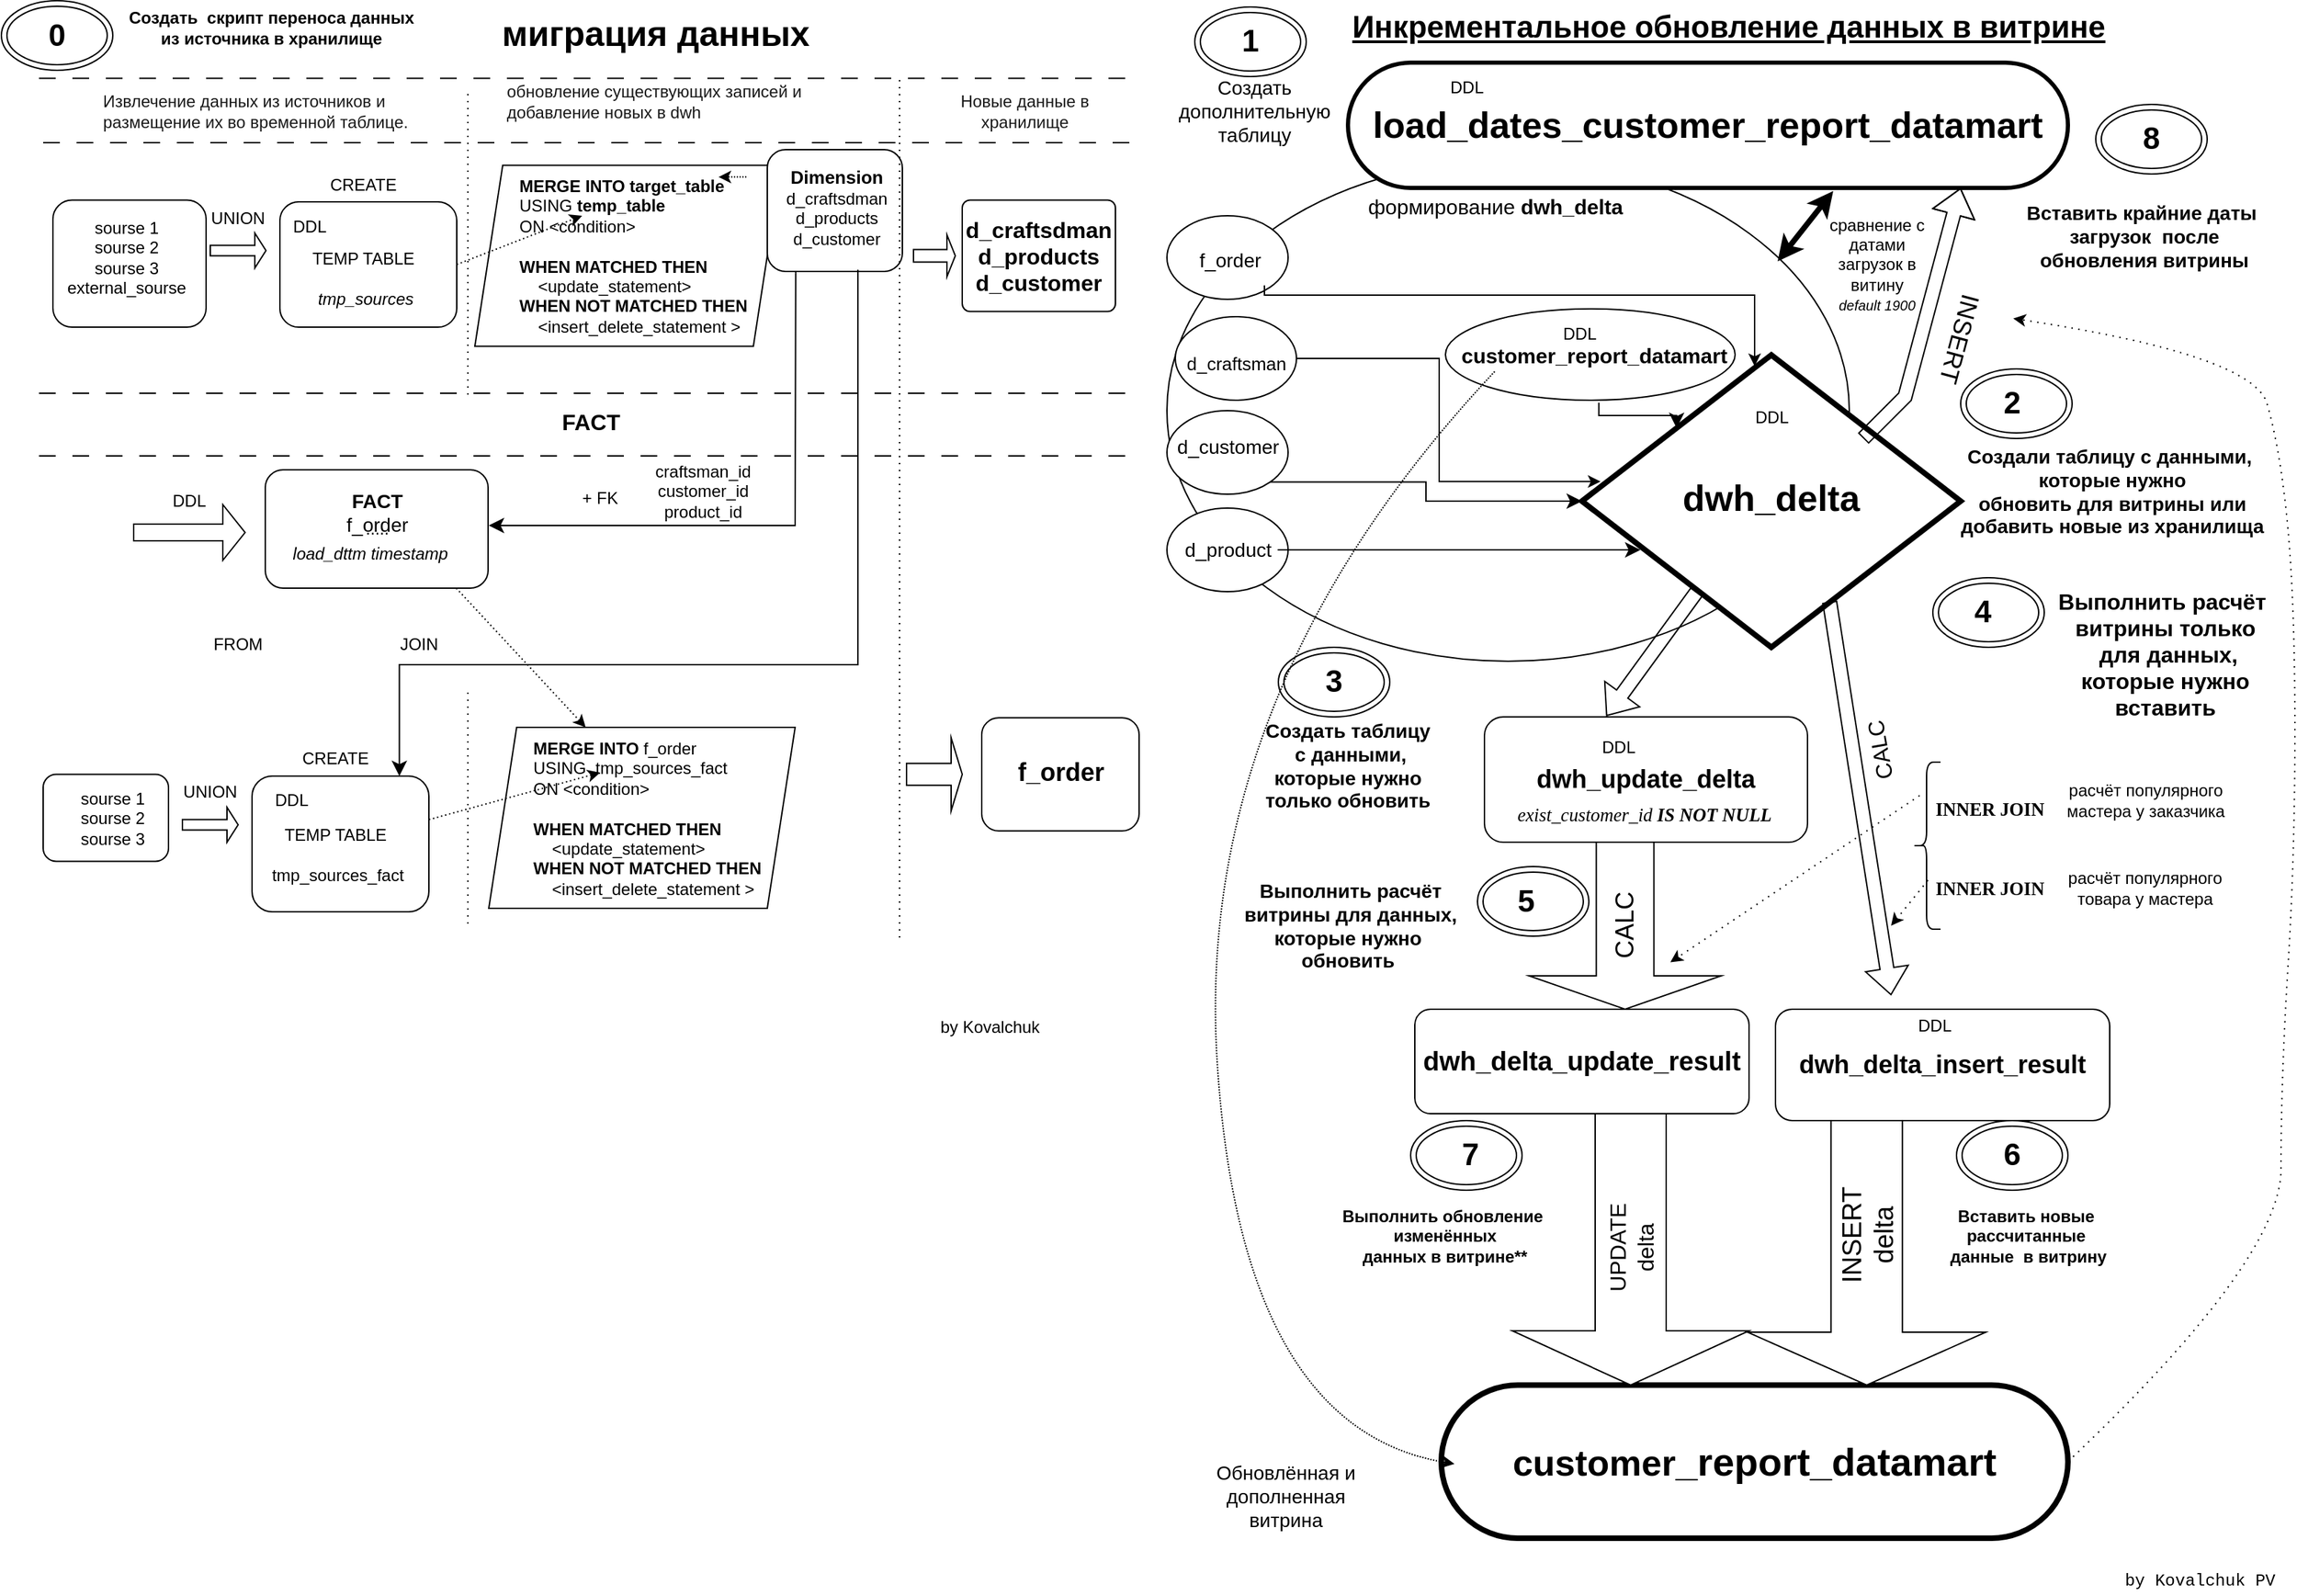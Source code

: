 <mxfile version="24.7.17">
  <diagram id="C5RBs43oDa-KdzZeNtuy" name="Page-1">
    <mxGraphModel dx="2065" dy="863" grid="1" gridSize="10" guides="1" tooltips="1" connect="1" arrows="1" fold="1" page="1" pageScale="1" pageWidth="827" pageHeight="1169" math="0" shadow="0">
      <root>
        <mxCell id="WIyWlLk6GJQsqaUBKTNV-0" />
        <mxCell id="WIyWlLk6GJQsqaUBKTNV-1" parent="WIyWlLk6GJQsqaUBKTNV-0" />
        <mxCell id="ZD9x9Xp-bdUePuYkmJ0l-55" value="" style="ellipse;shape=doubleEllipse;whiteSpace=wrap;html=1;" vertex="1" parent="WIyWlLk6GJQsqaUBKTNV-1">
          <mxGeometry x="-827" y="5.51" width="80" height="50" as="geometry" />
        </mxCell>
        <mxCell id="ADcIj5KVkcMFT8tYfSTf-130" value="" style="ellipse;whiteSpace=wrap;html=1;" parent="WIyWlLk6GJQsqaUBKTNV-1" vertex="1">
          <mxGeometry x="10" y="120" width="490" height="360" as="geometry" />
        </mxCell>
        <mxCell id="ADcIj5KVkcMFT8tYfSTf-166" value="" style="ellipse;shape=doubleEllipse;whiteSpace=wrap;html=1;" parent="WIyWlLk6GJQsqaUBKTNV-1" vertex="1">
          <mxGeometry x="677" y="80" width="80" height="50" as="geometry" />
        </mxCell>
        <mxCell id="ADcIj5KVkcMFT8tYfSTf-165" value="" style="ellipse;shape=doubleEllipse;whiteSpace=wrap;html=1;" parent="WIyWlLk6GJQsqaUBKTNV-1" vertex="1">
          <mxGeometry x="185" y="810" width="80" height="50" as="geometry" />
        </mxCell>
        <mxCell id="ADcIj5KVkcMFT8tYfSTf-164" value="" style="ellipse;shape=doubleEllipse;whiteSpace=wrap;html=1;" parent="WIyWlLk6GJQsqaUBKTNV-1" vertex="1">
          <mxGeometry x="577" y="810" width="80" height="50" as="geometry" />
        </mxCell>
        <mxCell id="ADcIj5KVkcMFT8tYfSTf-163" value="" style="ellipse;shape=doubleEllipse;whiteSpace=wrap;html=1;" parent="WIyWlLk6GJQsqaUBKTNV-1" vertex="1">
          <mxGeometry x="233" y="627.5" width="80" height="50" as="geometry" />
        </mxCell>
        <mxCell id="ADcIj5KVkcMFT8tYfSTf-162" value="" style="ellipse;shape=doubleEllipse;whiteSpace=wrap;html=1;" parent="WIyWlLk6GJQsqaUBKTNV-1" vertex="1">
          <mxGeometry x="560" y="420" width="80" height="50" as="geometry" />
        </mxCell>
        <mxCell id="ADcIj5KVkcMFT8tYfSTf-161" value="" style="ellipse;shape=doubleEllipse;whiteSpace=wrap;html=1;" parent="WIyWlLk6GJQsqaUBKTNV-1" vertex="1">
          <mxGeometry x="90" y="470" width="80" height="50" as="geometry" />
        </mxCell>
        <mxCell id="ADcIj5KVkcMFT8tYfSTf-160" value="" style="ellipse;shape=doubleEllipse;whiteSpace=wrap;html=1;" parent="WIyWlLk6GJQsqaUBKTNV-1" vertex="1">
          <mxGeometry x="30" y="10" width="80" height="50" as="geometry" />
        </mxCell>
        <mxCell id="ADcIj5KVkcMFT8tYfSTf-158" value="" style="ellipse;shape=doubleEllipse;whiteSpace=wrap;html=1;" parent="WIyWlLk6GJQsqaUBKTNV-1" vertex="1">
          <mxGeometry x="580" y="270" width="80" height="50" as="geometry" />
        </mxCell>
        <mxCell id="ADcIj5KVkcMFT8tYfSTf-57" value="&lt;font style=&quot;font-size: 26px;&quot;&gt;&lt;span style=&quot;font-size: 26px;&quot;&gt;dwh_delta&lt;/span&gt;&lt;/font&gt;" style="rhombus;whiteSpace=wrap;html=1;shadow=0;fontFamily=Helvetica;fontSize=26;align=center;strokeWidth=4;spacing=6;spacingTop=-4;fontStyle=1" parent="WIyWlLk6GJQsqaUBKTNV-1" vertex="1">
          <mxGeometry x="308" y="260" width="272" height="210" as="geometry" />
        </mxCell>
        <mxCell id="ADcIj5KVkcMFT8tYfSTf-58" value="&lt;span style=&quot;text-wrap: nowrap; font-size: 14px;&quot;&gt;&lt;b style=&quot;&quot;&gt;&lt;font style=&quot;font-size: 14px;&quot;&gt;Создать таблицу&lt;/font&gt;&lt;/b&gt;&lt;/span&gt;&lt;div style=&quot;font-size: 14px;&quot;&gt;&lt;span style=&quot;text-wrap: nowrap;&quot;&gt;&lt;b style=&quot;&quot;&gt;&lt;font style=&quot;font-size: 14px;&quot;&gt;&amp;nbsp;с данными,&lt;/font&gt;&lt;/b&gt;&lt;/span&gt;&lt;div style=&quot;&quot;&gt;&lt;span style=&quot;text-wrap: nowrap;&quot;&gt;&lt;b style=&quot;&quot;&gt;&lt;font style=&quot;font-size: 14px;&quot;&gt;&amp;nbsp;которые нужно&amp;nbsp;&lt;/font&gt;&lt;/b&gt;&lt;/span&gt;&lt;/div&gt;&lt;div style=&quot;&quot;&gt;&lt;span style=&quot;text-wrap: nowrap;&quot;&gt;&lt;b style=&quot;&quot;&gt;&lt;font style=&quot;font-size: 14px;&quot;&gt;только обновить&lt;/font&gt;&lt;/b&gt;&lt;/span&gt;&lt;br&gt;&lt;/div&gt;&lt;/div&gt;" style="text;strokeColor=none;align=center;fillColor=none;html=1;verticalAlign=middle;whiteSpace=wrap;rounded=0;fontSize=7;" parent="WIyWlLk6GJQsqaUBKTNV-1" vertex="1">
          <mxGeometry x="110" y="540" width="60" height="30" as="geometry" />
        </mxCell>
        <mxCell id="ADcIj5KVkcMFT8tYfSTf-59" value="&lt;div style=&quot;font-size: 16px;&quot;&gt;&lt;div style=&quot;&quot;&gt;&lt;span style=&quot;text-wrap: nowrap;&quot;&gt;&lt;b&gt;Выполнить расчёт&amp;nbsp;&lt;/b&gt;&lt;/span&gt;&lt;/div&gt;&lt;div style=&quot;&quot;&gt;&lt;span style=&quot;text-wrap: nowrap;&quot;&gt;&lt;b&gt;витрины только&lt;/b&gt;&lt;/span&gt;&lt;/div&gt;&lt;div style=&quot;&quot;&gt;&lt;span style=&quot;text-wrap: nowrap;&quot;&gt;&lt;b&gt;&amp;nbsp;для данных,&lt;/b&gt;&lt;/span&gt;&lt;/div&gt;&lt;div style=&quot;&quot;&gt;&lt;span style=&quot;text-wrap: nowrap;&quot;&gt;&lt;b&gt;&amp;nbsp;которые нужно&amp;nbsp;&lt;/b&gt;&lt;/span&gt;&lt;/div&gt;&lt;div style=&quot;&quot;&gt;&lt;span style=&quot;text-wrap: nowrap;&quot;&gt;&lt;b&gt;вставить&lt;/b&gt;&lt;/span&gt;&lt;br&gt;&lt;/div&gt;&lt;/div&gt;" style="text;strokeColor=none;align=center;fillColor=none;html=1;verticalAlign=middle;whiteSpace=wrap;rounded=0;fontSize=7;strokeWidth=9;" parent="WIyWlLk6GJQsqaUBKTNV-1" vertex="1">
          <mxGeometry x="697" y="460" width="60" height="30" as="geometry" />
        </mxCell>
        <mxCell id="ADcIj5KVkcMFT8tYfSTf-60" value="&lt;div style=&quot;font-size: 14px;&quot;&gt;&lt;div style=&quot;&quot;&gt;&lt;span style=&quot;text-wrap: nowrap;&quot;&gt;&lt;b&gt;&amp;nbsp;Выполнить расчёт&lt;/b&gt;&lt;/span&gt;&lt;/div&gt;&lt;div style=&quot;&quot;&gt;&lt;span style=&quot;text-wrap: nowrap;&quot;&gt;&lt;b&gt;&amp;nbsp;витрины для данных,&lt;/b&gt;&lt;/span&gt;&lt;/div&gt;&lt;div style=&quot;&quot;&gt;&lt;span style=&quot;text-wrap: nowrap;&quot;&gt;&lt;b&gt;&amp;nbsp;которые нужно&amp;nbsp;&lt;/b&gt;&lt;/span&gt;&lt;/div&gt;&lt;div style=&quot;&quot;&gt;&lt;span style=&quot;text-wrap: nowrap;&quot;&gt;&lt;b&gt;обновить&lt;/b&gt;&lt;/span&gt;&lt;br&gt;&lt;/div&gt;&lt;/div&gt;" style="text;strokeColor=none;align=center;fillColor=none;html=1;verticalAlign=middle;whiteSpace=wrap;rounded=0;fontSize=7;" parent="WIyWlLk6GJQsqaUBKTNV-1" vertex="1">
          <mxGeometry x="110.0" y="655" width="60" height="30" as="geometry" />
        </mxCell>
        <mxCell id="ADcIj5KVkcMFT8tYfSTf-61" value="&lt;div style=&quot;font-size: 12px;&quot;&gt;&lt;div style=&quot;&quot;&gt;&lt;span style=&quot;text-wrap: nowrap;&quot;&gt;&lt;b&gt;Вставить новые&lt;/b&gt;&lt;/span&gt;&lt;/div&gt;&lt;div style=&quot;&quot;&gt;&lt;span style=&quot;text-wrap: nowrap;&quot;&gt;&lt;b&gt;рассчитанные&lt;/b&gt;&lt;/span&gt;&lt;/div&gt;&lt;div style=&quot;&quot;&gt;&lt;span style=&quot;text-wrap: nowrap;&quot;&gt;&lt;b&gt;&amp;nbsp;данные&amp;nbsp; в витрину&lt;/b&gt;&lt;/span&gt;&lt;br&gt;&lt;/div&gt;&lt;/div&gt;" style="text;strokeColor=none;align=center;fillColor=none;html=1;verticalAlign=middle;whiteSpace=wrap;rounded=0;fontSize=7;" parent="WIyWlLk6GJQsqaUBKTNV-1" vertex="1">
          <mxGeometry x="597" y="877.5" width="60" height="30" as="geometry" />
        </mxCell>
        <mxCell id="ADcIj5KVkcMFT8tYfSTf-62" value="&lt;div style=&quot;font-size: 12px;&quot;&gt;&lt;div style=&quot;&quot;&gt;&lt;span style=&quot;text-wrap: nowrap;&quot;&gt;&lt;b&gt;Выполнить обновление&lt;/b&gt;&lt;/span&gt;&lt;/div&gt;&lt;div style=&quot;&quot;&gt;&lt;span style=&quot;text-wrap: nowrap;&quot;&gt;&lt;b&gt;&amp;nbsp;изменённых&lt;/b&gt;&lt;/span&gt;&lt;/div&gt;&lt;div style=&quot;&quot;&gt;&lt;span style=&quot;text-wrap: nowrap;&quot;&gt;&lt;b&gt;&amp;nbsp;данных в витрине**&lt;/b&gt;&lt;/span&gt;&lt;br&gt;&lt;/div&gt;&lt;/div&gt;" style="text;strokeColor=none;align=center;fillColor=none;html=1;verticalAlign=middle;whiteSpace=wrap;rounded=0;fontSize=7;" parent="WIyWlLk6GJQsqaUBKTNV-1" vertex="1">
          <mxGeometry x="178.0" y="877.5" width="60" height="30" as="geometry" />
        </mxCell>
        <mxCell id="ADcIj5KVkcMFT8tYfSTf-63" value="&lt;font size=&quot;1&quot; style=&quot;&quot;&gt;&lt;b style=&quot;font-size: 18px;&quot;&gt;dwh_update_delta&lt;/b&gt;&lt;/font&gt;" style="rounded=1;whiteSpace=wrap;html=1;fontSize=12;glass=0;strokeWidth=1;shadow=0;" parent="WIyWlLk6GJQsqaUBKTNV-1" vertex="1">
          <mxGeometry x="238" y="520" width="232" height="90" as="geometry" />
        </mxCell>
        <mxCell id="ADcIj5KVkcMFT8tYfSTf-64" value="&lt;font size=&quot;1&quot; style=&quot;&quot;&gt;&lt;b style=&quot;font-size: 18px;&quot;&gt;dwh_delta_insert_result&lt;/b&gt;&lt;/font&gt;" style="rounded=1;whiteSpace=wrap;html=1;fontSize=12;glass=0;strokeWidth=1;shadow=0;" parent="WIyWlLk6GJQsqaUBKTNV-1" vertex="1">
          <mxGeometry x="447" y="730" width="240" height="80" as="geometry" />
        </mxCell>
        <mxCell id="ADcIj5KVkcMFT8tYfSTf-65" value="&lt;font size=&quot;1&quot; style=&quot;&quot;&gt;&lt;b style=&quot;font-size: 19px;&quot;&gt;dwh_delta_update_result&lt;/b&gt;&lt;/font&gt;" style="rounded=1;whiteSpace=wrap;html=1;fontSize=12;glass=0;strokeWidth=1;shadow=0;" parent="WIyWlLk6GJQsqaUBKTNV-1" vertex="1">
          <mxGeometry x="188" y="730" width="240" height="75" as="geometry" />
        </mxCell>
        <mxCell id="ADcIj5KVkcMFT8tYfSTf-66" value="&lt;b style=&quot;font-size: 26px;&quot;&gt;customer&lt;/b&gt;&lt;b style=&quot;&quot;&gt;&lt;font style=&quot;font-size: 28px;&quot;&gt;_report_datamart&lt;/font&gt;&lt;/b&gt;" style="rounded=1;whiteSpace=wrap;html=1;arcSize=50;strokeWidth=4;" parent="WIyWlLk6GJQsqaUBKTNV-1" vertex="1">
          <mxGeometry x="207" y="1000" width="450" height="110" as="geometry" />
        </mxCell>
        <mxCell id="ADcIj5KVkcMFT8tYfSTf-70" value="" style="shape=singleArrow;direction=south;whiteSpace=wrap;html=1;" parent="WIyWlLk6GJQsqaUBKTNV-1" vertex="1">
          <mxGeometry x="258" y="805" width="170" height="195" as="geometry" />
        </mxCell>
        <mxCell id="ADcIj5KVkcMFT8tYfSTf-71" value="&lt;font style=&quot;font-size: 16px;&quot;&gt;UPDATE&lt;/font&gt;&lt;div&gt;&lt;font style=&quot;font-size: 16px;&quot;&gt;delta&lt;/font&gt;&lt;/div&gt;" style="text;strokeColor=none;align=center;fillColor=none;html=1;verticalAlign=middle;whiteSpace=wrap;rounded=0;rotation=270;" parent="WIyWlLk6GJQsqaUBKTNV-1" vertex="1">
          <mxGeometry x="290.5" y="869" width="105" height="65" as="geometry" />
        </mxCell>
        <mxCell id="ADcIj5KVkcMFT8tYfSTf-72" value="" style="shape=singleArrow;direction=south;whiteSpace=wrap;html=1;" parent="WIyWlLk6GJQsqaUBKTNV-1" vertex="1">
          <mxGeometry x="427" y="810" width="171" height="190" as="geometry" />
        </mxCell>
        <mxCell id="ADcIj5KVkcMFT8tYfSTf-73" value="&lt;font style=&quot;font-size: 19px;&quot;&gt;&lt;font style=&quot;font-size: 19px;&quot;&gt;INSERT &lt;/font&gt;&lt;font style=&quot;font-size: 19px;&quot;&gt;delta&lt;/font&gt;&lt;/font&gt;" style="text;strokeColor=none;align=center;fillColor=none;html=1;verticalAlign=middle;whiteSpace=wrap;rounded=0;rotation=270;" parent="WIyWlLk6GJQsqaUBKTNV-1" vertex="1">
          <mxGeometry x="460.5" y="860" width="105" height="65" as="geometry" />
        </mxCell>
        <mxCell id="ADcIj5KVkcMFT8tYfSTf-74" value="" style="shape=singleArrow;direction=south;whiteSpace=wrap;html=1;" parent="WIyWlLk6GJQsqaUBKTNV-1" vertex="1">
          <mxGeometry x="270" y="610" width="138" height="120" as="geometry" />
        </mxCell>
        <mxCell id="ADcIj5KVkcMFT8tYfSTf-75" value="&lt;font style=&quot;font-size: 18px;&quot;&gt;CALC&lt;/font&gt;" style="text;strokeColor=none;align=center;fillColor=none;html=1;verticalAlign=middle;whiteSpace=wrap;rounded=0;rotation=270;" parent="WIyWlLk6GJQsqaUBKTNV-1" vertex="1">
          <mxGeometry x="286.5" y="637.5" width="105" height="65" as="geometry" />
        </mxCell>
        <mxCell id="ADcIj5KVkcMFT8tYfSTf-78" value="&lt;font size=&quot;1&quot; style=&quot;&quot;&gt;&lt;b style=&quot;font-size: 26px;&quot;&gt;load_dates_customer_report_datamart&lt;/b&gt;&lt;/font&gt;" style="rounded=1;whiteSpace=wrap;html=1;arcSize=50;strokeWidth=3;" parent="WIyWlLk6GJQsqaUBKTNV-1" vertex="1">
          <mxGeometry x="140" y="50" width="517" height="90" as="geometry" />
        </mxCell>
        <mxCell id="ADcIj5KVkcMFT8tYfSTf-79" value="&lt;font style=&quot;font-size: 14px;&quot;&gt;Создать дополнительную таблицу&lt;/font&gt;" style="text;strokeColor=none;align=center;fillColor=none;html=1;verticalAlign=middle;whiteSpace=wrap;rounded=0;" parent="WIyWlLk6GJQsqaUBKTNV-1" vertex="1">
          <mxGeometry x="43" y="70" width="60" height="30" as="geometry" />
        </mxCell>
        <mxCell id="ADcIj5KVkcMFT8tYfSTf-80" value="&lt;div style=&quot;font-size: 14px;&quot;&gt;&lt;div style=&quot;&quot;&gt;&lt;div&gt;&lt;span style=&quot;text-wrap: nowrap;&quot;&gt;&lt;b&gt;Вставить крайние даты&lt;/b&gt;&lt;/span&gt;&lt;/div&gt;&lt;div&gt;&lt;span style=&quot;text-wrap: nowrap;&quot;&gt;&lt;b&gt;&amp;nbsp;загрузок&amp;nbsp; после&lt;/b&gt;&lt;/span&gt;&lt;/div&gt;&lt;div&gt;&lt;span style=&quot;text-wrap: nowrap;&quot;&gt;&lt;b&gt;&amp;nbsp;обновления витрины&lt;/b&gt;&lt;/span&gt;&lt;/div&gt;&lt;/div&gt;&lt;/div&gt;" style="text;strokeColor=none;align=center;fillColor=none;html=1;verticalAlign=middle;whiteSpace=wrap;rounded=0;fontSize=8;" parent="WIyWlLk6GJQsqaUBKTNV-1" vertex="1">
          <mxGeometry x="680.0" y="160" width="60" height="30" as="geometry" />
        </mxCell>
        <mxCell id="ADcIj5KVkcMFT8tYfSTf-82" value="&lt;font style=&quot;font-size: 18px;&quot;&gt;INSERT&lt;/font&gt;" style="text;strokeColor=none;align=center;fillColor=none;html=1;verticalAlign=middle;whiteSpace=wrap;rounded=0;rotation=105;" parent="WIyWlLk6GJQsqaUBKTNV-1" vertex="1">
          <mxGeometry x="530" y="214.26" width="96.96" height="68.24" as="geometry" />
        </mxCell>
        <mxCell id="ADcIj5KVkcMFT8tYfSTf-83" value="" style="shape=flexArrow;endArrow=classic;html=1;rounded=0;entryX=0.377;entryY=-0.007;entryDx=0;entryDy=0;entryPerimeter=0;" parent="WIyWlLk6GJQsqaUBKTNV-1" target="ADcIj5KVkcMFT8tYfSTf-63" edge="1">
          <mxGeometry width="50" height="50" relative="1" as="geometry">
            <mxPoint x="390.5" y="430" as="sourcePoint" />
            <mxPoint x="333.5" y="497.5" as="targetPoint" />
          </mxGeometry>
        </mxCell>
        <mxCell id="ADcIj5KVkcMFT8tYfSTf-84" value="" style="shape=flexArrow;endArrow=classic;html=1;rounded=0;exitX=0.654;exitY=0.844;exitDx=0;exitDy=0;exitPerimeter=0;" parent="WIyWlLk6GJQsqaUBKTNV-1" source="ADcIj5KVkcMFT8tYfSTf-57" edge="1">
          <mxGeometry width="50" height="50" relative="1" as="geometry">
            <mxPoint x="476" y="450" as="sourcePoint" />
            <mxPoint x="530" y="720" as="targetPoint" />
          </mxGeometry>
        </mxCell>
        <mxCell id="ADcIj5KVkcMFT8tYfSTf-85" value="&lt;font style=&quot;font-size: 16px;&quot;&gt;CALC&lt;/font&gt;" style="text;strokeColor=none;align=center;fillColor=none;html=1;verticalAlign=middle;whiteSpace=wrap;rounded=0;rotation=-100;" parent="WIyWlLk6GJQsqaUBKTNV-1" vertex="1">
          <mxGeometry x="473" y="530" width="97" height="27.5" as="geometry" />
        </mxCell>
        <mxCell id="ADcIj5KVkcMFT8tYfSTf-89" value="" style="ellipse;whiteSpace=wrap;html=1;" parent="WIyWlLk6GJQsqaUBKTNV-1" vertex="1">
          <mxGeometry x="10" y="160" width="87" height="60" as="geometry" />
        </mxCell>
        <mxCell id="ADcIj5KVkcMFT8tYfSTf-108" style="edgeStyle=orthogonalEdgeStyle;rounded=0;orthogonalLoop=1;jettySize=auto;html=1;entryX=0.456;entryY=0.038;entryDx=0;entryDy=0;entryPerimeter=0;exitX=1;exitY=1;exitDx=0;exitDy=0;" parent="WIyWlLk6GJQsqaUBKTNV-1" source="ADcIj5KVkcMFT8tYfSTf-90" target="ADcIj5KVkcMFT8tYfSTf-57" edge="1">
          <mxGeometry relative="1" as="geometry">
            <mxPoint x="192.088" y="216.99" as="sourcePoint" />
            <mxPoint x="432" y="256.99" as="targetPoint" />
            <Array as="points">
              <mxPoint x="80" y="217" />
              <mxPoint x="432" y="217" />
            </Array>
          </mxGeometry>
        </mxCell>
        <mxCell id="ADcIj5KVkcMFT8tYfSTf-90" value="&lt;font style=&quot;font-size: 14px;&quot;&gt;f_order&lt;/font&gt;" style="text;strokeColor=none;align=center;fillColor=none;html=1;verticalAlign=middle;whiteSpace=wrap;rounded=0;" parent="WIyWlLk6GJQsqaUBKTNV-1" vertex="1">
          <mxGeometry x="29.5" y="173.75" width="50.5" height="36.25" as="geometry" />
        </mxCell>
        <mxCell id="ADcIj5KVkcMFT8tYfSTf-91" value="" style="ellipse;whiteSpace=wrap;html=1;" parent="WIyWlLk6GJQsqaUBKTNV-1" vertex="1">
          <mxGeometry x="16" y="232.5" width="87" height="60" as="geometry" />
        </mxCell>
        <mxCell id="ADcIj5KVkcMFT8tYfSTf-92" value="" style="ellipse;whiteSpace=wrap;html=1;" parent="WIyWlLk6GJQsqaUBKTNV-1" vertex="1">
          <mxGeometry x="10" y="300" width="87" height="60" as="geometry" />
        </mxCell>
        <mxCell id="ADcIj5KVkcMFT8tYfSTf-93" value="" style="ellipse;whiteSpace=wrap;html=1;" parent="WIyWlLk6GJQsqaUBKTNV-1" vertex="1">
          <mxGeometry x="10" y="370" width="87" height="60" as="geometry" />
        </mxCell>
        <mxCell id="ADcIj5KVkcMFT8tYfSTf-94" value="&lt;font style=&quot;font-size: 13px;&quot;&gt;d_craftsman&lt;/font&gt;" style="text;strokeColor=none;align=center;fillColor=none;html=1;verticalAlign=middle;whiteSpace=wrap;rounded=0;" parent="WIyWlLk6GJQsqaUBKTNV-1" vertex="1">
          <mxGeometry x="29.5" y="250" width="60" height="32.5" as="geometry" />
        </mxCell>
        <mxCell id="ADcIj5KVkcMFT8tYfSTf-95" value="&lt;font style=&quot;font-size: 14px;&quot;&gt;d_customer&lt;/font&gt;" style="text;strokeColor=none;align=center;fillColor=none;html=1;verticalAlign=middle;whiteSpace=wrap;rounded=0;" parent="WIyWlLk6GJQsqaUBKTNV-1" vertex="1">
          <mxGeometry x="23.5" y="310" width="60" height="32.5" as="geometry" />
        </mxCell>
        <mxCell id="ADcIj5KVkcMFT8tYfSTf-96" value="&lt;font style=&quot;font-size: 14px;&quot;&gt;d_product&lt;/font&gt;" style="text;strokeColor=none;align=center;fillColor=none;html=1;verticalAlign=middle;whiteSpace=wrap;rounded=0;" parent="WIyWlLk6GJQsqaUBKTNV-1" vertex="1">
          <mxGeometry x="23.5" y="383.75" width="60" height="32.5" as="geometry" />
        </mxCell>
        <mxCell id="ADcIj5KVkcMFT8tYfSTf-97" value="" style="ellipse;whiteSpace=wrap;html=1;" parent="WIyWlLk6GJQsqaUBKTNV-1" vertex="1">
          <mxGeometry x="210" y="226.88" width="208" height="65.62" as="geometry" />
        </mxCell>
        <mxCell id="ADcIj5KVkcMFT8tYfSTf-98" value="&lt;b style=&quot;font-size: 15px;&quot;&gt;customer_report_datamart&lt;/b&gt;" style="text;strokeColor=none;align=center;fillColor=none;html=1;verticalAlign=middle;whiteSpace=wrap;rounded=0;" parent="WIyWlLk6GJQsqaUBKTNV-1" vertex="1">
          <mxGeometry x="286.5" y="243.44" width="60" height="32.5" as="geometry" />
        </mxCell>
        <mxCell id="ADcIj5KVkcMFT8tYfSTf-106" style="edgeStyle=orthogonalEdgeStyle;rounded=0;orthogonalLoop=1;jettySize=auto;html=1;exitX=1;exitY=0.5;exitDx=0;exitDy=0;entryX=0.049;entryY=0.433;entryDx=0;entryDy=0;entryPerimeter=0;" parent="WIyWlLk6GJQsqaUBKTNV-1" source="ADcIj5KVkcMFT8tYfSTf-91" target="ADcIj5KVkcMFT8tYfSTf-57" edge="1">
          <mxGeometry relative="1" as="geometry" />
        </mxCell>
        <mxCell id="ADcIj5KVkcMFT8tYfSTf-115" value="" style="edgeStyle=elbowEdgeStyle;elbow=vertical;endArrow=classic;html=1;curved=0;rounded=0;endSize=8;startSize=8;exitX=0.633;exitY=0.484;exitDx=0;exitDy=0;exitPerimeter=0;entryX=0;entryY=0;entryDx=0;entryDy=0;" parent="WIyWlLk6GJQsqaUBKTNV-1" source="ADcIj5KVkcMFT8tYfSTf-130" target="ADcIj5KVkcMFT8tYfSTf-57" edge="1">
          <mxGeometry width="50" height="50" relative="1" as="geometry">
            <mxPoint x="320" y="590" as="sourcePoint" />
            <mxPoint x="370" y="540" as="targetPoint" />
          </mxGeometry>
        </mxCell>
        <mxCell id="ADcIj5KVkcMFT8tYfSTf-117" value="" style="edgeStyle=elbowEdgeStyle;elbow=vertical;endArrow=classic;html=1;curved=0;rounded=0;endSize=8;startSize=8;exitX=1;exitY=0.5;exitDx=0;exitDy=0;" parent="WIyWlLk6GJQsqaUBKTNV-1" edge="1">
          <mxGeometry width="50" height="50" relative="1" as="geometry">
            <mxPoint x="89.5" y="400" as="sourcePoint" />
            <mxPoint x="350" y="400" as="targetPoint" />
          </mxGeometry>
        </mxCell>
        <mxCell id="ADcIj5KVkcMFT8tYfSTf-119" value="" style="edgeStyle=elbowEdgeStyle;elbow=horizontal;endArrow=classic;html=1;curved=0;rounded=0;endSize=8;startSize=8;exitX=1;exitY=1;exitDx=0;exitDy=0;" parent="WIyWlLk6GJQsqaUBKTNV-1" source="ADcIj5KVkcMFT8tYfSTf-92" target="ADcIj5KVkcMFT8tYfSTf-57" edge="1">
          <mxGeometry width="50" height="50" relative="1" as="geometry">
            <mxPoint x="300" y="440" as="sourcePoint" />
            <mxPoint x="350" y="390" as="targetPoint" />
          </mxGeometry>
        </mxCell>
        <mxCell id="ADcIj5KVkcMFT8tYfSTf-121" value="" style="curved=1;endArrow=classic;html=1;rounded=0;exitX=0.254;exitY=0.976;exitDx=0;exitDy=0;exitPerimeter=0;entryX=0;entryY=0.5;entryDx=0;entryDy=0;dashed=1;dashPattern=1 1;" parent="WIyWlLk6GJQsqaUBKTNV-1" edge="1">
          <mxGeometry width="50" height="50" relative="1" as="geometry">
            <mxPoint x="245.38" y="271.865" as="sourcePoint" />
            <mxPoint x="216.5" y="1056.57" as="targetPoint" />
            <Array as="points">
              <mxPoint x="29.5" y="501.57" />
              <mxPoint x="62.5" y="1031.57" />
            </Array>
          </mxGeometry>
        </mxCell>
        <mxCell id="ADcIj5KVkcMFT8tYfSTf-125" value="&lt;div style=&quot;font-size: 14px;&quot;&gt;&lt;div style=&quot;&quot;&gt;&lt;span style=&quot;text-wrap: nowrap;&quot;&gt;&lt;b&gt;Создали таблицу с данными,&lt;/b&gt;&lt;/span&gt;&lt;/div&gt;&lt;div style=&quot;&quot;&gt;&lt;span style=&quot;text-wrap: nowrap;&quot;&gt;&lt;b&gt;&amp;nbsp;которые нужно&lt;/b&gt;&lt;/span&gt;&lt;/div&gt;&lt;div style=&quot;&quot;&gt;&lt;span style=&quot;text-wrap: nowrap;&quot;&gt;&lt;b&gt;&amp;nbsp;обновить для витрины или&lt;/b&gt;&lt;/span&gt;&lt;/div&gt;&lt;div style=&quot;&quot;&gt;&lt;span style=&quot;text-wrap: nowrap;&quot;&gt;&lt;b&gt;&amp;nbsp;добавить новые из хранилища&lt;/b&gt;&lt;/span&gt;&lt;br&gt;&lt;/div&gt;&lt;/div&gt;" style="text;strokeColor=none;align=center;fillColor=none;html=1;verticalAlign=middle;whiteSpace=wrap;rounded=0;fontSize=8;" parent="WIyWlLk6GJQsqaUBKTNV-1" vertex="1">
          <mxGeometry x="657.0" y="342.5" width="60" height="30" as="geometry" />
        </mxCell>
        <mxCell id="ADcIj5KVkcMFT8tYfSTf-128" value="" style="endArrow=classic;startArrow=classic;html=1;rounded=0;exitX=0.895;exitY=0.202;exitDx=0;exitDy=0;exitPerimeter=0;strokeWidth=4;entryX=0.674;entryY=1.025;entryDx=0;entryDy=0;entryPerimeter=0;" parent="WIyWlLk6GJQsqaUBKTNV-1" source="ADcIj5KVkcMFT8tYfSTf-130" edge="1" target="ADcIj5KVkcMFT8tYfSTf-78">
          <mxGeometry width="50" height="50" relative="1" as="geometry">
            <mxPoint x="320" y="710" as="sourcePoint" />
            <mxPoint x="450" y="140" as="targetPoint" />
          </mxGeometry>
        </mxCell>
        <mxCell id="ADcIj5KVkcMFT8tYfSTf-138" value="&lt;font style=&quot;font-size: 15px;&quot;&gt;формирование&amp;nbsp;&lt;span style=&quot;font-weight: 700;&quot;&gt;&lt;font style=&quot;font-size: 15px;&quot;&gt;dwh_delta&lt;/font&gt;&lt;/span&gt;&lt;/font&gt;" style="text;strokeColor=none;align=center;fillColor=none;html=1;verticalAlign=middle;whiteSpace=wrap;rounded=0;" parent="WIyWlLk6GJQsqaUBKTNV-1" vertex="1">
          <mxGeometry x="136" y="137.5" width="220" height="30" as="geometry" />
        </mxCell>
        <mxCell id="ADcIj5KVkcMFT8tYfSTf-139" value="&lt;font style=&quot;font-size: 12px;&quot;&gt;сравнение с датами загрузок в витину&lt;/font&gt;&lt;div style=&quot;&quot;&gt;&lt;font size=&quot;1&quot; style=&quot;&quot;&gt;&lt;i style=&quot;&quot;&gt;default 1900&lt;/i&gt;&lt;/font&gt;&lt;/div&gt;" style="text;strokeColor=none;align=center;fillColor=none;html=1;verticalAlign=middle;whiteSpace=wrap;rounded=0;rotation=0;" parent="WIyWlLk6GJQsqaUBKTNV-1" vertex="1">
          <mxGeometry x="480" y="180" width="80" height="30" as="geometry" />
        </mxCell>
        <mxCell id="ADcIj5KVkcMFT8tYfSTf-140" value="&lt;font style=&quot;font-size: 14px;&quot;&gt;Обновлённая и дополненная витрина&lt;/font&gt;" style="text;strokeColor=none;align=center;fillColor=none;html=1;verticalAlign=middle;whiteSpace=wrap;rounded=0;" parent="WIyWlLk6GJQsqaUBKTNV-1" vertex="1">
          <mxGeometry x="29.5" y="1050" width="130.5" height="60" as="geometry" />
        </mxCell>
        <mxCell id="ADcIj5KVkcMFT8tYfSTf-143" value="" style="curved=1;endArrow=classic;html=1;rounded=0;entryX=0.25;entryY=0;entryDx=0;entryDy=0;exitX=1;exitY=0.5;exitDx=0;exitDy=0;dashed=1;dashPattern=1 4;" parent="WIyWlLk6GJQsqaUBKTNV-1" source="ADcIj5KVkcMFT8tYfSTf-66" target="ADcIj5KVkcMFT8tYfSTf-82" edge="1">
          <mxGeometry width="50" height="50" relative="1" as="geometry">
            <mxPoint x="747" y="702.5" as="sourcePoint" />
            <mxPoint x="797" y="652.5" as="targetPoint" />
            <Array as="points">
              <mxPoint x="810" y="910" />
              <mxPoint x="810" y="780" />
              <mxPoint x="820" y="620" />
              <mxPoint x="820" y="440" />
              <mxPoint x="810" y="330" />
              <mxPoint x="790" y="260" />
            </Array>
          </mxGeometry>
        </mxCell>
        <mxCell id="ADcIj5KVkcMFT8tYfSTf-145" value="&lt;font style=&quot;font-size: 22px;&quot;&gt;1&lt;/font&gt;" style="text;strokeColor=none;align=center;fillColor=none;html=1;verticalAlign=middle;whiteSpace=wrap;rounded=0;fontStyle=1;fontSize=22;" parent="WIyWlLk6GJQsqaUBKTNV-1" vertex="1">
          <mxGeometry x="40" y="20" width="60" height="30" as="geometry" />
        </mxCell>
        <mxCell id="ADcIj5KVkcMFT8tYfSTf-147" value="&lt;font style=&quot;font-size: 22px;&quot;&gt;3&lt;/font&gt;" style="text;strokeColor=none;align=center;fillColor=none;html=1;verticalAlign=middle;whiteSpace=wrap;rounded=0;fontStyle=1;fontSize=20;" parent="WIyWlLk6GJQsqaUBKTNV-1" vertex="1">
          <mxGeometry x="100" y="480" width="60" height="30" as="geometry" />
        </mxCell>
        <mxCell id="ADcIj5KVkcMFT8tYfSTf-148" value="&lt;font style=&quot;font-size: 22px;&quot;&gt;2&lt;/font&gt;" style="text;strokeColor=none;align=center;fillColor=none;html=1;verticalAlign=middle;whiteSpace=wrap;rounded=0;fontStyle=1;fontSize=20;" parent="WIyWlLk6GJQsqaUBKTNV-1" vertex="1">
          <mxGeometry x="587" y="280" width="60" height="30" as="geometry" />
        </mxCell>
        <mxCell id="ADcIj5KVkcMFT8tYfSTf-149" value="&lt;font style=&quot;font-size: 22px;&quot;&gt;4&lt;/font&gt;" style="text;strokeColor=none;align=center;fillColor=none;html=1;verticalAlign=middle;whiteSpace=wrap;rounded=0;fontStyle=1;fontSize=20;" parent="WIyWlLk6GJQsqaUBKTNV-1" vertex="1">
          <mxGeometry x="565.5" y="430" width="60" height="30" as="geometry" />
        </mxCell>
        <mxCell id="ADcIj5KVkcMFT8tYfSTf-150" value="&lt;font style=&quot;font-size: 22px;&quot;&gt;5&lt;/font&gt;" style="text;strokeColor=none;align=center;fillColor=none;html=1;verticalAlign=middle;whiteSpace=wrap;rounded=0;fontStyle=1;fontSize=20;" parent="WIyWlLk6GJQsqaUBKTNV-1" vertex="1">
          <mxGeometry x="238" y="637.5" width="60" height="30" as="geometry" />
        </mxCell>
        <mxCell id="ADcIj5KVkcMFT8tYfSTf-151" value="&lt;font style=&quot;font-size: 22px;&quot;&gt;6&lt;/font&gt;" style="text;strokeColor=none;align=center;fillColor=none;html=1;verticalAlign=middle;whiteSpace=wrap;rounded=0;fontStyle=1;fontSize=20;" parent="WIyWlLk6GJQsqaUBKTNV-1" vertex="1">
          <mxGeometry x="587" y="820" width="60" height="30" as="geometry" />
        </mxCell>
        <mxCell id="ADcIj5KVkcMFT8tYfSTf-152" value="&lt;font style=&quot;font-size: 22px;&quot;&gt;7&lt;/font&gt;" style="text;strokeColor=none;align=center;fillColor=none;html=1;verticalAlign=middle;whiteSpace=wrap;rounded=0;fontStyle=1;fontSize=20;" parent="WIyWlLk6GJQsqaUBKTNV-1" vertex="1">
          <mxGeometry x="198" y="820" width="60" height="30" as="geometry" />
        </mxCell>
        <mxCell id="ADcIj5KVkcMFT8tYfSTf-155" value="" style="shape=flexArrow;endArrow=classic;html=1;rounded=0;entryX=0.851;entryY=1;entryDx=0;entryDy=0;entryPerimeter=0;" parent="WIyWlLk6GJQsqaUBKTNV-1" target="ADcIj5KVkcMFT8tYfSTf-78" edge="1">
          <mxGeometry width="50" height="50" relative="1" as="geometry">
            <mxPoint x="510" y="320" as="sourcePoint" />
            <mxPoint x="560" y="270" as="targetPoint" />
            <Array as="points">
              <mxPoint x="540" y="290" />
            </Array>
          </mxGeometry>
        </mxCell>
        <mxCell id="ADcIj5KVkcMFT8tYfSTf-157" value="&lt;font style=&quot;font-size: 22px;&quot;&gt;8&lt;/font&gt;" style="text;strokeColor=none;align=center;fillColor=none;html=1;verticalAlign=middle;whiteSpace=wrap;rounded=0;fontStyle=1;fontSize=20;" parent="WIyWlLk6GJQsqaUBKTNV-1" vertex="1">
          <mxGeometry x="687" y="90" width="60" height="30" as="geometry" />
        </mxCell>
        <mxCell id="SZ4hLYRf0ftXyzn44yjF-0" value="&lt;u&gt;Инкрементальное обновление данных в витрине&lt;/u&gt;" style="text;strokeColor=none;align=center;fillColor=none;html=1;verticalAlign=middle;whiteSpace=wrap;rounded=0;fontSize=22;fontStyle=1" parent="WIyWlLk6GJQsqaUBKTNV-1" vertex="1">
          <mxGeometry x="140" y="10" width="547" height="30" as="geometry" />
        </mxCell>
        <mxCell id="HpXTsbUmw_UM7-5A2E2B-1" value="DDL" style="text;strokeColor=none;align=center;fillColor=none;html=1;verticalAlign=middle;whiteSpace=wrap;rounded=0;" parent="WIyWlLk6GJQsqaUBKTNV-1" vertex="1">
          <mxGeometry x="285" y="232.5" width="43" height="24.49" as="geometry" />
        </mxCell>
        <mxCell id="HpXTsbUmw_UM7-5A2E2B-3" value="DDL" style="text;strokeColor=none;align=center;fillColor=none;html=1;verticalAlign=middle;whiteSpace=wrap;rounded=0;" parent="WIyWlLk6GJQsqaUBKTNV-1" vertex="1">
          <mxGeometry x="422.5" y="292.5" width="43" height="24.49" as="geometry" />
        </mxCell>
        <mxCell id="HpXTsbUmw_UM7-5A2E2B-4" value="DDL" style="text;strokeColor=none;align=center;fillColor=none;html=1;verticalAlign=middle;whiteSpace=wrap;rounded=0;" parent="WIyWlLk6GJQsqaUBKTNV-1" vertex="1">
          <mxGeometry x="313" y="530" width="43" height="24.49" as="geometry" />
        </mxCell>
        <mxCell id="HpXTsbUmw_UM7-5A2E2B-5" value="DDL" style="text;strokeColor=none;align=center;fillColor=none;html=1;verticalAlign=middle;whiteSpace=wrap;rounded=0;" parent="WIyWlLk6GJQsqaUBKTNV-1" vertex="1">
          <mxGeometry x="540" y="730" width="43" height="24.49" as="geometry" />
        </mxCell>
        <mxCell id="HpXTsbUmw_UM7-5A2E2B-6" value="DDL" style="text;strokeColor=none;align=center;fillColor=none;html=1;verticalAlign=middle;whiteSpace=wrap;rounded=0;" parent="WIyWlLk6GJQsqaUBKTNV-1" vertex="1">
          <mxGeometry x="203.5" y="55.51" width="43" height="24.49" as="geometry" />
        </mxCell>
        <mxCell id="HpXTsbUmw_UM7-5A2E2B-17" value="&lt;span style=&quot;padding: 0px 0px 0px 2px;&quot;&gt;&lt;span style=&quot;font-family: Consolas; font-size: 10pt; white-space: pre; background-color: rgb(255, 255, 255);&quot;&gt;exist_customer_id &lt;span style=&quot;font-weight: bold;&quot;&gt;IS&lt;/span&gt; &lt;span style=&quot;font-weight: bold;&quot;&gt;NOT&lt;/span&gt; &lt;span style=&quot;font-weight: bold;&quot;&gt;NULL&lt;/span&gt;&lt;/span&gt;&lt;/span&gt;" style="text;align=center;html=1;verticalAlign=middle;whiteSpace=wrap;rounded=0;fontStyle=2" parent="WIyWlLk6GJQsqaUBKTNV-1" vertex="1">
          <mxGeometry x="246.5" y="585" width="210" height="10" as="geometry" />
        </mxCell>
        <mxCell id="HpXTsbUmw_UM7-5A2E2B-18" value="&lt;span style=&quot;padding: 0px 0px 0px 2px;&quot;&gt;&lt;span style=&quot;font-family: Consolas; font-size: 10pt; white-space: pre; background-color: rgb(255, 255, 255);&quot;&gt;&lt;span style=&quot;font-weight: bold;&quot;&gt;INNER&lt;/span&gt; &lt;span style=&quot;font-weight: bold;&quot;&gt;JOIN&lt;/span&gt;&lt;/span&gt;&lt;/span&gt;" style="text;strokeColor=none;align=center;fillColor=none;html=1;verticalAlign=middle;whiteSpace=wrap;rounded=0;" parent="WIyWlLk6GJQsqaUBKTNV-1" vertex="1">
          <mxGeometry x="570" y="571.25" width="60" height="30" as="geometry" />
        </mxCell>
        <mxCell id="HpXTsbUmw_UM7-5A2E2B-19" value="&lt;span style=&quot;padding: 0px 0px 0px 2px;&quot;&gt;&lt;span style=&quot;font-family: Consolas; font-size: 10pt; white-space: pre; background-color: rgb(255, 255, 255);&quot;&gt;&lt;font color=&quot;#080808&quot;&gt;&lt;span style=&quot;font-weight: bold;&quot;&gt;INNER&lt;/span&gt; &lt;span style=&quot;font-weight: bold;&quot;&gt;JOIN&lt;/span&gt;&lt;/font&gt;&lt;/span&gt;&lt;/span&gt;" style="text;strokeColor=none;align=center;fillColor=none;html=1;verticalAlign=middle;whiteSpace=wrap;rounded=0;" parent="WIyWlLk6GJQsqaUBKTNV-1" vertex="1">
          <mxGeometry x="570" y="627.5" width="60" height="30" as="geometry" />
        </mxCell>
        <mxCell id="HpXTsbUmw_UM7-5A2E2B-20" value="расчёт популярного&lt;div&gt;мастера у заказчика&lt;/div&gt;" style="text;strokeColor=none;align=center;fillColor=none;html=1;verticalAlign=middle;whiteSpace=wrap;rounded=0;" parent="WIyWlLk6GJQsqaUBKTNV-1" vertex="1">
          <mxGeometry x="642.5" y="552.5" width="140" height="55" as="geometry" />
        </mxCell>
        <mxCell id="HpXTsbUmw_UM7-5A2E2B-21" value="расчёт популярного товара у мастера" style="text;strokeColor=none;align=center;fillColor=none;html=1;verticalAlign=middle;whiteSpace=wrap;rounded=0;" parent="WIyWlLk6GJQsqaUBKTNV-1" vertex="1">
          <mxGeometry x="655" y="618.75" width="115" height="47.5" as="geometry" />
        </mxCell>
        <mxCell id="HpXTsbUmw_UM7-5A2E2B-22" value="" style="shape=curlyBracket;whiteSpace=wrap;html=1;rounded=1;labelPosition=left;verticalLabelPosition=middle;align=right;verticalAlign=middle;" parent="WIyWlLk6GJQsqaUBKTNV-1" vertex="1">
          <mxGeometry x="545.5" y="552.5" width="20" height="120" as="geometry" />
        </mxCell>
        <mxCell id="HpXTsbUmw_UM7-5A2E2B-23" value="" style="endArrow=classic;html=1;rounded=0;dashed=1;dashPattern=1 4;entryX=0.25;entryY=1;entryDx=0;entryDy=0;exitX=0.25;exitY=0.2;exitDx=0;exitDy=0;exitPerimeter=0;" parent="WIyWlLk6GJQsqaUBKTNV-1" source="HpXTsbUmw_UM7-5A2E2B-22" target="ADcIj5KVkcMFT8tYfSTf-75" edge="1">
          <mxGeometry width="50" height="50" relative="1" as="geometry">
            <mxPoint x="558.5" y="637.5" as="sourcePoint" />
            <mxPoint x="498.5" y="687.5" as="targetPoint" />
          </mxGeometry>
        </mxCell>
        <mxCell id="HpXTsbUmw_UM7-5A2E2B-24" value="" style="endArrow=classic;html=1;rounded=0;dashed=1;dashPattern=1 4;exitX=0.551;exitY=0.707;exitDx=0;exitDy=0;exitPerimeter=0;" parent="WIyWlLk6GJQsqaUBKTNV-1" source="HpXTsbUmw_UM7-5A2E2B-22" edge="1">
          <mxGeometry width="50" height="50" relative="1" as="geometry">
            <mxPoint x="540" y="660" as="sourcePoint" />
            <mxPoint x="530" y="670" as="targetPoint" />
          </mxGeometry>
        </mxCell>
        <mxCell id="dwCFXaS-SUv13-UNIq3U-1" value="&lt;font face=&quot;Courier New&quot;&gt;by Kovalchuk PV&lt;/font&gt;" style="text;strokeColor=none;align=center;fillColor=none;html=1;verticalAlign=middle;whiteSpace=wrap;rounded=0;" parent="WIyWlLk6GJQsqaUBKTNV-1" vertex="1">
          <mxGeometry x="687" y="1130" width="130" height="20" as="geometry" />
        </mxCell>
        <mxCell id="ZD9x9Xp-bdUePuYkmJ0l-0" value="" style="shape=parallelogram;perimeter=parallelogramPerimeter;whiteSpace=wrap;html=1;fixedSize=1;" vertex="1" parent="WIyWlLk6GJQsqaUBKTNV-1">
          <mxGeometry x="-477" y="527.5" width="220" height="130" as="geometry" />
        </mxCell>
        <mxCell id="ZD9x9Xp-bdUePuYkmJ0l-1" value="" style="shape=parallelogram;perimeter=parallelogramPerimeter;whiteSpace=wrap;html=1;fixedSize=1;" vertex="1" parent="WIyWlLk6GJQsqaUBKTNV-1">
          <mxGeometry x="-487" y="123.75" width="220" height="130" as="geometry" />
        </mxCell>
        <mxCell id="ZD9x9Xp-bdUePuYkmJ0l-2" value="" style="rounded=1;whiteSpace=wrap;html=1;" vertex="1" parent="WIyWlLk6GJQsqaUBKTNV-1">
          <mxGeometry x="-790" y="148.75" width="110" height="91.25" as="geometry" />
        </mxCell>
        <mxCell id="ZD9x9Xp-bdUePuYkmJ0l-3" value="" style="rounded=1;whiteSpace=wrap;html=1;" vertex="1" parent="WIyWlLk6GJQsqaUBKTNV-1">
          <mxGeometry x="-277" y="112.5" width="97" height="87.5" as="geometry" />
        </mxCell>
        <mxCell id="ZD9x9Xp-bdUePuYkmJ0l-4" value="....." style="rounded=1;whiteSpace=wrap;html=1;" vertex="1" parent="WIyWlLk6GJQsqaUBKTNV-1">
          <mxGeometry x="-637.5" y="342.5" width="160" height="85" as="geometry" />
        </mxCell>
        <mxCell id="ZD9x9Xp-bdUePuYkmJ0l-5" value="&lt;div&gt;&lt;font style=&quot;&quot;&gt;&lt;b style=&quot;text-align: justify;&quot;&gt;&lt;font style=&quot;font-size: 14px;&quot;&gt;FACT&lt;/font&gt;&lt;/b&gt;&lt;br&gt;&lt;/font&gt;&lt;/div&gt;&lt;font style=&quot;font-size: 14px;&quot;&gt;f_order&lt;/font&gt;" style="text;strokeColor=none;align=center;fillColor=none;html=1;verticalAlign=middle;whiteSpace=wrap;rounded=0;strokeWidth=3;" vertex="1" parent="WIyWlLk6GJQsqaUBKTNV-1">
          <mxGeometry x="-587" y="355" width="60" height="35" as="geometry" />
        </mxCell>
        <mxCell id="ZD9x9Xp-bdUePuYkmJ0l-6" value="+ FK" style="text;strokeColor=none;align=center;fillColor=none;html=1;verticalAlign=middle;whiteSpace=wrap;rounded=0;" vertex="1" parent="WIyWlLk6GJQsqaUBKTNV-1">
          <mxGeometry x="-427" y="347.5" width="60" height="30" as="geometry" />
        </mxCell>
        <mxCell id="ZD9x9Xp-bdUePuYkmJ0l-7" value="craftsman_id&lt;div&gt;customer_id&lt;br&gt;&lt;/div&gt;&lt;div&gt;product_id&lt;br&gt;&lt;/div&gt;" style="text;strokeColor=none;align=center;fillColor=none;html=1;verticalAlign=middle;whiteSpace=wrap;rounded=0;" vertex="1" parent="WIyWlLk6GJQsqaUBKTNV-1">
          <mxGeometry x="-353" y="342.5" width="60" height="30" as="geometry" />
        </mxCell>
        <mxCell id="ZD9x9Xp-bdUePuYkmJ0l-8" value="&lt;i&gt;load_dttm timestamp&lt;/i&gt;" style="text;strokeColor=none;align=center;fillColor=none;html=1;verticalAlign=middle;whiteSpace=wrap;rounded=0;" vertex="1" parent="WIyWlLk6GJQsqaUBKTNV-1">
          <mxGeometry x="-632" y="392.5" width="140" height="20" as="geometry" />
        </mxCell>
        <mxCell id="ZD9x9Xp-bdUePuYkmJ0l-9" value="" style="shape=singleArrow;whiteSpace=wrap;html=1;" vertex="1" parent="WIyWlLk6GJQsqaUBKTNV-1">
          <mxGeometry x="-732" y="367.5" width="80" height="40" as="geometry" />
        </mxCell>
        <mxCell id="ZD9x9Xp-bdUePuYkmJ0l-10" value="sourse 1&lt;div&gt;sourse 2&lt;br&gt;&lt;/div&gt;&lt;div&gt;sourse 3&lt;br&gt;&lt;/div&gt;&lt;div&gt;external_sourse&lt;br&gt;&lt;/div&gt;" style="text;strokeColor=none;align=center;fillColor=none;html=1;verticalAlign=middle;whiteSpace=wrap;rounded=0;" vertex="1" parent="WIyWlLk6GJQsqaUBKTNV-1">
          <mxGeometry x="-767" y="162.5" width="60" height="55" as="geometry" />
        </mxCell>
        <mxCell id="ZD9x9Xp-bdUePuYkmJ0l-11" value="" style="shape=singleArrow;whiteSpace=wrap;html=1;" vertex="1" parent="WIyWlLk6GJQsqaUBKTNV-1">
          <mxGeometry x="-677" y="172.5" width="40" height="25" as="geometry" />
        </mxCell>
        <mxCell id="ZD9x9Xp-bdUePuYkmJ0l-12" value="UNION" style="text;strokeColor=none;align=center;fillColor=none;html=1;verticalAlign=middle;whiteSpace=wrap;rounded=0;" vertex="1" parent="WIyWlLk6GJQsqaUBKTNV-1">
          <mxGeometry x="-682" y="151.25" width="50" height="21.25" as="geometry" />
        </mxCell>
        <mxCell id="ZD9x9Xp-bdUePuYkmJ0l-13" value="CREATE" style="text;strokeColor=none;align=center;fillColor=none;html=1;verticalAlign=middle;whiteSpace=wrap;rounded=0;" vertex="1" parent="WIyWlLk6GJQsqaUBKTNV-1">
          <mxGeometry x="-597" y="122.5" width="60" height="30" as="geometry" />
        </mxCell>
        <mxCell id="ZD9x9Xp-bdUePuYkmJ0l-14" value="" style="rounded=1;whiteSpace=wrap;html=1;" vertex="1" parent="WIyWlLk6GJQsqaUBKTNV-1">
          <mxGeometry x="-627" y="150" width="127" height="90" as="geometry" />
        </mxCell>
        <mxCell id="ZD9x9Xp-bdUePuYkmJ0l-15" value="TEMP TABLE&lt;div&gt;&lt;br&gt;&lt;/div&gt;&lt;div&gt;&amp;nbsp;&lt;i&gt;tmp_sources&lt;/i&gt;&lt;/div&gt;" style="text;strokeColor=none;align=center;fillColor=none;html=1;verticalAlign=middle;whiteSpace=wrap;rounded=0;" vertex="1" parent="WIyWlLk6GJQsqaUBKTNV-1">
          <mxGeometry x="-612" y="181.25" width="90" height="47.5" as="geometry" />
        </mxCell>
        <mxCell id="ZD9x9Xp-bdUePuYkmJ0l-16" value="&lt;ol style=&quot;box-sizing: inherit; margin-top: var(--size-300, var(--base-unit, calc(16px * var(--base-ratio, 1)))); padding: 0 0 0 var(--size-700, calc(var(--base-unit, calc(16px * var(--base-ratio, 1))) * 2)); white-space-collapse: preserve-breaks; list-style: none; counter-reset: ordered-list1 0; font-family: &amp;quot;YS Text&amp;quot;, Arial, Helvetica, sans-serif; text-align: start;&quot; start=&quot;1&quot;&gt;&lt;li style=&quot;box-sizing: inherit; position: relative; margin: 0 0 var(--size-100, calc(var(--base-unit, calc(16px * var(--base-ratio, 1))) * 0.5));&quot;&gt;&lt;font color=&quot;#191919&quot; style=&quot;font-size: 12px; background-color: rgb(255, 255, 255);&quot;&gt;Извлечение данных из источников и размещение их во временной таблице.&lt;/font&gt;&lt;/li&gt;&lt;li style=&quot;color: rgb(214, 214, 214); background-color: rgb(32, 33, 36); font-size: 16px;&quot;&gt;&lt;/li&gt;&lt;/ol&gt;" style="text;align=center;html=1;verticalAlign=middle;whiteSpace=wrap;rounded=0;strokeWidth=0;fillColor=default;allowArrows=1;connectable=1;" vertex="1" parent="WIyWlLk6GJQsqaUBKTNV-1">
          <mxGeometry x="-787" y="57.5" width="280" height="50" as="geometry" />
        </mxCell>
        <mxCell id="ZD9x9Xp-bdUePuYkmJ0l-17" value="&lt;ol style=&quot;box-sizing: inherit; margin-top: var(--size-300, var(--base-unit, calc(16px * var(--base-ratio, 1)))); padding: 0 0 0 var(--size-700, calc(var(--base-unit, calc(16px * var(--base-ratio, 1))) * 2)); white-space-collapse: preserve-breaks; list-style: none; counter-reset: ordered-list1 0; font-family: &amp;quot;YS Text&amp;quot;, Arial, Helvetica, sans-serif; text-align: start;&quot; start=&quot;1&quot;&gt;&lt;li style=&quot;box-sizing: inherit; position: relative; margin: 0 0 var(--size-100, calc(var(--base-unit, calc(16px * var(--base-ratio, 1))) * 0.5));&quot;&gt;&lt;font color=&quot;#191919&quot; style=&quot;font-size: 12px; background-color: rgb(255, 255, 255);&quot;&gt;обновление существующих записей и добавление новых в dwh&lt;/font&gt;&lt;/li&gt;&lt;/ol&gt;" style="text;strokeColor=none;align=center;fillColor=none;html=1;verticalAlign=middle;whiteSpace=wrap;rounded=0;" vertex="1" parent="WIyWlLk6GJQsqaUBKTNV-1">
          <mxGeometry x="-497" y="50" width="280" height="52.5" as="geometry" />
        </mxCell>
        <mxCell id="ZD9x9Xp-bdUePuYkmJ0l-18" value="&lt;div&gt;&lt;b&gt;MERGE INTO&lt;/b&gt; &lt;b&gt;target_table&lt;/b&gt;&amp;nbsp;&lt;/div&gt;&lt;div&gt;USING&amp;nbsp;&lt;span style=&quot;text-align: center;&quot;&gt;&lt;b&gt;temp_table&amp;nbsp;&lt;/b&gt;&lt;/span&gt;&lt;/div&gt;&lt;div&gt;ON &amp;lt;condition&amp;gt;&lt;/div&gt;&lt;div&gt;&lt;br&gt;&lt;/div&gt;&lt;div&gt;&lt;b&gt;WHEN MATCHED THEN&lt;/b&gt;&lt;/div&gt;&lt;div&gt;&amp;nbsp; &amp;nbsp; &amp;lt;update_statement&amp;gt;&lt;/div&gt;&lt;div&gt;&lt;b&gt;WHEN NOT MATCHED THEN&lt;/b&gt;&lt;/div&gt;&lt;div&gt;&amp;nbsp; &amp;nbsp; &amp;lt;insert_delete_statement &amp;gt;&lt;/div&gt;" style="text;strokeColor=none;align=left;fillColor=none;html=1;verticalAlign=middle;whiteSpace=wrap;rounded=0;" vertex="1" parent="WIyWlLk6GJQsqaUBKTNV-1">
          <mxGeometry x="-457" y="123.75" width="200" height="130" as="geometry" />
        </mxCell>
        <mxCell id="ZD9x9Xp-bdUePuYkmJ0l-19" value="&lt;div&gt;&lt;b style=&quot;text-align: justify;&quot;&gt;&lt;font style=&quot;font-size: 13px;&quot;&gt;Dimension&lt;/font&gt;&lt;/b&gt;&lt;br&gt;&lt;/div&gt;d_craftsdman&lt;div&gt;d_products&lt;br&gt;&lt;/div&gt;&lt;div&gt;d_customer&lt;br&gt;&lt;/div&gt;" style="text;strokeColor=none;align=center;fillColor=none;html=1;verticalAlign=middle;whiteSpace=wrap;rounded=0;" vertex="1" parent="WIyWlLk6GJQsqaUBKTNV-1">
          <mxGeometry x="-257" y="139" width="60" height="30" as="geometry" />
        </mxCell>
        <mxCell id="ZD9x9Xp-bdUePuYkmJ0l-20" value="" style="endArrow=classic;html=1;rounded=0;dashed=1;dashPattern=1 1;" edge="1" parent="WIyWlLk6GJQsqaUBKTNV-1">
          <mxGeometry width="50" height="50" relative="1" as="geometry">
            <mxPoint x="-292" y="132.17" as="sourcePoint" />
            <mxPoint x="-312" y="132.17" as="targetPoint" />
          </mxGeometry>
        </mxCell>
        <mxCell id="ZD9x9Xp-bdUePuYkmJ0l-21" value="" style="endArrow=classic;html=1;rounded=0;exitX=1;exitY=0.5;exitDx=0;exitDy=0;strokeColor=default;dashed=1;dashPattern=1 2;" edge="1" parent="WIyWlLk6GJQsqaUBKTNV-1" source="ZD9x9Xp-bdUePuYkmJ0l-14">
          <mxGeometry width="50" height="50" relative="1" as="geometry">
            <mxPoint x="-357" y="202.5" as="sourcePoint" />
            <mxPoint x="-410" y="160" as="targetPoint" />
          </mxGeometry>
        </mxCell>
        <mxCell id="ZD9x9Xp-bdUePuYkmJ0l-22" value="&lt;font style=&quot;font-size: 16px;&quot;&gt;&lt;b&gt;d_craftsdman&lt;/b&gt;&lt;/font&gt;&lt;div style=&quot;font-size: 16px;&quot;&gt;&lt;font style=&quot;font-size: 16px;&quot;&gt;&lt;b&gt;d_products&lt;br&gt;&lt;/b&gt;&lt;/font&gt;&lt;/div&gt;&lt;div style=&quot;font-size: 16px;&quot;&gt;&lt;font style=&quot;font-size: 16px;&quot;&gt;&lt;b&gt;d_customer&lt;/b&gt;&lt;/font&gt;&lt;/div&gt;" style="rounded=1;whiteSpace=wrap;html=1;direction=south;arcSize=7;" vertex="1" parent="WIyWlLk6GJQsqaUBKTNV-1">
          <mxGeometry x="-137" y="148.75" width="110" height="80" as="geometry" />
        </mxCell>
        <mxCell id="ZD9x9Xp-bdUePuYkmJ0l-23" value="&lt;span style=&quot;font-family: &amp;quot;YS Text&amp;quot;, Arial, Helvetica, sans-serif; text-align: left; white-space-collapse: preserve-breaks; background-color: rgb(255, 255, 255);&quot;&gt;&lt;font color=&quot;#191919&quot; style=&quot;font-size: 12px;&quot;&gt;Новые данные в хранилище&lt;/font&gt;&lt;/span&gt;" style="text;strokeColor=none;align=center;fillColor=none;html=1;verticalAlign=middle;whiteSpace=wrap;rounded=0;" vertex="1" parent="WIyWlLk6GJQsqaUBKTNV-1">
          <mxGeometry x="-142" y="65" width="100" height="40" as="geometry" />
        </mxCell>
        <mxCell id="ZD9x9Xp-bdUePuYkmJ0l-24" value="" style="line;strokeWidth=1;direction=south;html=1;dashed=1;dashPattern=1 4;" vertex="1" parent="WIyWlLk6GJQsqaUBKTNV-1">
          <mxGeometry x="-497" y="72.5" width="10" height="220" as="geometry" />
        </mxCell>
        <mxCell id="ZD9x9Xp-bdUePuYkmJ0l-25" value="" style="shape=singleArrow;whiteSpace=wrap;html=1;" vertex="1" parent="WIyWlLk6GJQsqaUBKTNV-1">
          <mxGeometry x="-172" y="173.75" width="30" height="30" as="geometry" />
        </mxCell>
        <mxCell id="ZD9x9Xp-bdUePuYkmJ0l-27" value="&lt;div style=&quot;text-align: justify;&quot;&gt;&lt;span style=&quot;background-color: initial;&quot;&gt;&lt;font style=&quot;font-size: 16px;&quot;&gt;&lt;b&gt;FACT&lt;/b&gt;&lt;/font&gt;&lt;/span&gt;&lt;/div&gt;" style="text;strokeColor=none;align=center;fillColor=none;html=1;verticalAlign=middle;whiteSpace=wrap;rounded=0;rotation=0;strokeWidth=2;" vertex="1" parent="WIyWlLk6GJQsqaUBKTNV-1">
          <mxGeometry x="-479" y="287.5" width="151" height="40" as="geometry" />
        </mxCell>
        <mxCell id="ZD9x9Xp-bdUePuYkmJ0l-28" value="" style="rounded=1;whiteSpace=wrap;html=1;" vertex="1" parent="WIyWlLk6GJQsqaUBKTNV-1">
          <mxGeometry x="-797" y="561.25" width="90" height="62.5" as="geometry" />
        </mxCell>
        <mxCell id="ZD9x9Xp-bdUePuYkmJ0l-29" value="sourse 1&lt;div&gt;sourse 2&lt;br&gt;&lt;/div&gt;&lt;div&gt;sourse 3&lt;br&gt;&lt;/div&gt;" style="text;strokeColor=none;align=center;fillColor=none;html=1;verticalAlign=middle;whiteSpace=wrap;rounded=0;" vertex="1" parent="WIyWlLk6GJQsqaUBKTNV-1">
          <mxGeometry x="-777" y="577.5" width="60" height="30" as="geometry" />
        </mxCell>
        <mxCell id="ZD9x9Xp-bdUePuYkmJ0l-30" value="" style="shape=singleArrow;whiteSpace=wrap;html=1;" vertex="1" parent="WIyWlLk6GJQsqaUBKTNV-1">
          <mxGeometry x="-697" y="585" width="40" height="25" as="geometry" />
        </mxCell>
        <mxCell id="ZD9x9Xp-bdUePuYkmJ0l-31" value="UNION" style="text;strokeColor=none;align=center;fillColor=none;html=1;verticalAlign=middle;whiteSpace=wrap;rounded=0;" vertex="1" parent="WIyWlLk6GJQsqaUBKTNV-1">
          <mxGeometry x="-702" y="563.75" width="50" height="21.25" as="geometry" />
        </mxCell>
        <mxCell id="ZD9x9Xp-bdUePuYkmJ0l-32" value="CREATE" style="text;strokeColor=none;align=center;fillColor=none;html=1;verticalAlign=middle;whiteSpace=wrap;rounded=0;" vertex="1" parent="WIyWlLk6GJQsqaUBKTNV-1">
          <mxGeometry x="-617" y="535" width="60" height="30" as="geometry" />
        </mxCell>
        <mxCell id="ZD9x9Xp-bdUePuYkmJ0l-33" value="" style="rounded=1;whiteSpace=wrap;html=1;" vertex="1" parent="WIyWlLk6GJQsqaUBKTNV-1">
          <mxGeometry x="-647" y="562.5" width="127" height="97.5" as="geometry" />
        </mxCell>
        <mxCell id="ZD9x9Xp-bdUePuYkmJ0l-34" value="TEMP TABLE&lt;div&gt;&lt;br&gt;&lt;/div&gt;&lt;div&gt;&amp;nbsp;tmp_sources_fact&lt;/div&gt;" style="text;strokeColor=none;align=center;fillColor=none;html=1;verticalAlign=middle;whiteSpace=wrap;rounded=0;" vertex="1" parent="WIyWlLk6GJQsqaUBKTNV-1">
          <mxGeometry x="-632" y="595" width="90" height="47.5" as="geometry" />
        </mxCell>
        <mxCell id="ZD9x9Xp-bdUePuYkmJ0l-35" value="&lt;div&gt;&lt;b&gt;MERGE INTO&lt;/b&gt;&amp;nbsp;&lt;span style=&quot;background-color: initial;&quot;&gt;f_order&lt;/span&gt;&lt;/div&gt;&lt;div&gt;USING&amp;nbsp;&lt;span style=&quot;background-color: initial;&quot;&gt;&amp;nbsp;tmp_sources_fact&lt;/span&gt;&lt;span style=&quot;background-color: initial;&quot;&gt;&amp;nbsp;&lt;/span&gt;&lt;/div&gt;&lt;div&gt;ON &amp;lt;condition&amp;gt;&lt;/div&gt;&lt;div&gt;&lt;br&gt;&lt;/div&gt;&lt;div&gt;&lt;b&gt;WHEN MATCHED THEN&lt;/b&gt;&lt;/div&gt;&lt;div&gt;&amp;nbsp; &amp;nbsp; &amp;lt;update_statement&amp;gt;&lt;/div&gt;&lt;div&gt;&lt;b&gt;WHEN NOT MATCHED THEN&lt;/b&gt;&lt;/div&gt;&lt;div&gt;&amp;nbsp; &amp;nbsp; &amp;lt;insert_delete_statement &amp;gt;&lt;/div&gt;" style="text;strokeColor=none;align=left;fillColor=none;html=1;verticalAlign=middle;whiteSpace=wrap;rounded=0;" vertex="1" parent="WIyWlLk6GJQsqaUBKTNV-1">
          <mxGeometry x="-447" y="527.5" width="200" height="130" as="geometry" />
        </mxCell>
        <mxCell id="ZD9x9Xp-bdUePuYkmJ0l-36" value="" style="endArrow=classic;html=1;rounded=0;entryX=0.25;entryY=0.25;entryDx=0;entryDy=0;entryPerimeter=0;strokeColor=default;dashed=1;dashPattern=1 2;" edge="1" parent="WIyWlLk6GJQsqaUBKTNV-1" source="ZD9x9Xp-bdUePuYkmJ0l-33" target="ZD9x9Xp-bdUePuYkmJ0l-35">
          <mxGeometry width="50" height="50" relative="1" as="geometry">
            <mxPoint x="-377" y="615" as="sourcePoint" />
            <mxPoint x="-327" y="565" as="targetPoint" />
          </mxGeometry>
        </mxCell>
        <mxCell id="ZD9x9Xp-bdUePuYkmJ0l-37" value="" style="shape=singleArrow;whiteSpace=wrap;html=1;" vertex="1" parent="WIyWlLk6GJQsqaUBKTNV-1">
          <mxGeometry x="-177" y="535" width="40" height="52.5" as="geometry" />
        </mxCell>
        <mxCell id="ZD9x9Xp-bdUePuYkmJ0l-38" value="DDL" style="text;strokeColor=none;align=center;fillColor=none;html=1;verticalAlign=middle;whiteSpace=wrap;rounded=0;" vertex="1" parent="WIyWlLk6GJQsqaUBKTNV-1">
          <mxGeometry x="-722" y="350" width="60" height="30" as="geometry" />
        </mxCell>
        <mxCell id="ZD9x9Xp-bdUePuYkmJ0l-39" value="" style="line;strokeWidth=1;direction=south;html=1;dashed=1;dashPattern=1 4;" vertex="1" parent="WIyWlLk6GJQsqaUBKTNV-1">
          <mxGeometry x="-497" y="502.5" width="10" height="170" as="geometry" />
        </mxCell>
        <mxCell id="ZD9x9Xp-bdUePuYkmJ0l-40" value="" style="line;strokeWidth=1;direction=south;html=1;dashed=1;dashPattern=1 4;" vertex="1" parent="WIyWlLk6GJQsqaUBKTNV-1">
          <mxGeometry x="-187" y="62.5" width="10" height="620" as="geometry" />
        </mxCell>
        <mxCell id="ZD9x9Xp-bdUePuYkmJ0l-41" value="" style="edgeStyle=elbowEdgeStyle;elbow=vertical;endArrow=classic;html=1;curved=0;rounded=0;endSize=8;startSize=8;entryX=0.833;entryY=0;entryDx=0;entryDy=0;entryPerimeter=0;exitX=0.671;exitY=0.986;exitDx=0;exitDy=0;exitPerimeter=0;" edge="1" parent="WIyWlLk6GJQsqaUBKTNV-1" source="ZD9x9Xp-bdUePuYkmJ0l-3" target="ZD9x9Xp-bdUePuYkmJ0l-33">
          <mxGeometry width="50" height="50" relative="1" as="geometry">
            <mxPoint x="-227" y="412.5" as="sourcePoint" />
            <mxPoint x="-447" y="382.5" as="targetPoint" />
            <Array as="points">
              <mxPoint x="-387" y="482.5" />
            </Array>
          </mxGeometry>
        </mxCell>
        <mxCell id="ZD9x9Xp-bdUePuYkmJ0l-42" value="JOIN" style="text;strokeColor=none;align=center;fillColor=none;html=1;verticalAlign=middle;whiteSpace=wrap;rounded=0;" vertex="1" parent="WIyWlLk6GJQsqaUBKTNV-1">
          <mxGeometry x="-557" y="452.5" width="60" height="30" as="geometry" />
        </mxCell>
        <mxCell id="ZD9x9Xp-bdUePuYkmJ0l-43" value="FROM" style="text;strokeColor=none;align=center;fillColor=none;html=1;verticalAlign=middle;whiteSpace=wrap;rounded=0;" vertex="1" parent="WIyWlLk6GJQsqaUBKTNV-1">
          <mxGeometry x="-687" y="452.5" width="60" height="30" as="geometry" />
        </mxCell>
        <mxCell id="ZD9x9Xp-bdUePuYkmJ0l-44" value="" style="endArrow=classic;html=1;rounded=0;exitX=0.857;exitY=1;exitDx=0;exitDy=0;strokeColor=default;dashed=1;dashPattern=1 2;exitPerimeter=0;" edge="1" parent="WIyWlLk6GJQsqaUBKTNV-1" source="ZD9x9Xp-bdUePuYkmJ0l-4" target="ZD9x9Xp-bdUePuYkmJ0l-35">
          <mxGeometry width="50" height="50" relative="1" as="geometry">
            <mxPoint x="-497" y="196.5" as="sourcePoint" />
            <mxPoint x="-397" y="162.5" as="targetPoint" />
          </mxGeometry>
        </mxCell>
        <mxCell id="ZD9x9Xp-bdUePuYkmJ0l-45" value="" style="rounded=1;whiteSpace=wrap;html=1;" vertex="1" parent="WIyWlLk6GJQsqaUBKTNV-1">
          <mxGeometry x="-123" y="520.62" width="113" height="81.25" as="geometry" />
        </mxCell>
        <mxCell id="ZD9x9Xp-bdUePuYkmJ0l-46" value="&lt;font style=&quot;font-size: 18px;&quot;&gt;&lt;b&gt;f_order&lt;/b&gt;&lt;/font&gt;" style="text;strokeColor=none;align=center;fillColor=none;html=1;verticalAlign=middle;whiteSpace=wrap;rounded=0;" vertex="1" parent="WIyWlLk6GJQsqaUBKTNV-1">
          <mxGeometry x="-96.5" y="542.5" width="60" height="35" as="geometry" />
        </mxCell>
        <mxCell id="ZD9x9Xp-bdUePuYkmJ0l-47" value="" style="line;strokeWidth=1;html=1;dashed=1;dashPattern=12 12;" vertex="1" parent="WIyWlLk6GJQsqaUBKTNV-1">
          <mxGeometry x="-797" y="102.5" width="790" height="10" as="geometry" />
        </mxCell>
        <mxCell id="ZD9x9Xp-bdUePuYkmJ0l-48" value="" style="line;strokeWidth=1;html=1;dashed=1;dashPattern=12 12;" vertex="1" parent="WIyWlLk6GJQsqaUBKTNV-1">
          <mxGeometry x="-800" y="56.25" width="790" height="10" as="geometry" />
        </mxCell>
        <mxCell id="ZD9x9Xp-bdUePuYkmJ0l-49" value="" style="edgeStyle=segmentEdgeStyle;endArrow=classic;html=1;curved=0;rounded=0;endSize=8;startSize=8;exitX=0.21;exitY=1.012;exitDx=0;exitDy=0;exitPerimeter=0;" edge="1" parent="WIyWlLk6GJQsqaUBKTNV-1" source="ZD9x9Xp-bdUePuYkmJ0l-3">
          <mxGeometry width="50" height="50" relative="1" as="geometry">
            <mxPoint x="-537" y="442.5" as="sourcePoint" />
            <mxPoint x="-477" y="382.5" as="targetPoint" />
            <Array as="points">
              <mxPoint x="-256" y="200" />
              <mxPoint x="-257" y="200" />
              <mxPoint x="-257" y="383" />
            </Array>
          </mxGeometry>
        </mxCell>
        <mxCell id="ZD9x9Xp-bdUePuYkmJ0l-50" value="" style="line;strokeWidth=1;html=1;dashed=1;dashPattern=12 12;" vertex="1" parent="WIyWlLk6GJQsqaUBKTNV-1">
          <mxGeometry x="-800" y="327.5" width="790" height="10" as="geometry" />
        </mxCell>
        <mxCell id="ZD9x9Xp-bdUePuYkmJ0l-51" value="" style="line;strokeWidth=1;html=1;dashed=1;dashPattern=12 12;" vertex="1" parent="WIyWlLk6GJQsqaUBKTNV-1">
          <mxGeometry x="-800" y="282.5" width="790" height="10" as="geometry" />
        </mxCell>
        <mxCell id="ZD9x9Xp-bdUePuYkmJ0l-52" value="&lt;font size=&quot;1&quot; style=&quot;&quot;&gt;&lt;b style=&quot;font-size: 25px;&quot;&gt;миграция данных&lt;/b&gt;&lt;/font&gt;" style="text;strokeColor=none;align=center;fillColor=none;html=1;verticalAlign=middle;whiteSpace=wrap;rounded=0;" vertex="1" parent="WIyWlLk6GJQsqaUBKTNV-1">
          <mxGeometry x="-511" y="10" width="308" height="35.51" as="geometry" />
        </mxCell>
        <mxCell id="ZD9x9Xp-bdUePuYkmJ0l-53" value="by Kovalchuk" style="text;strokeColor=none;align=center;fillColor=none;html=1;verticalAlign=middle;whiteSpace=wrap;rounded=0;" vertex="1" parent="WIyWlLk6GJQsqaUBKTNV-1">
          <mxGeometry x="-177" y="732.5" width="120" height="20" as="geometry" />
        </mxCell>
        <mxCell id="ZD9x9Xp-bdUePuYkmJ0l-54" value="0" style="text;strokeColor=none;align=center;fillColor=none;html=1;verticalAlign=middle;whiteSpace=wrap;rounded=0;fontStyle=1;fontSize=22;" vertex="1" parent="WIyWlLk6GJQsqaUBKTNV-1">
          <mxGeometry x="-817" y="15.51" width="60" height="30" as="geometry" />
        </mxCell>
        <mxCell id="ZD9x9Xp-bdUePuYkmJ0l-56" value="&lt;b&gt;Создать&amp;nbsp; скрипт переноса данных из источника в хранилище&lt;/b&gt;" style="text;strokeColor=none;align=center;fillColor=none;html=1;verticalAlign=middle;whiteSpace=wrap;rounded=0;" vertex="1" parent="WIyWlLk6GJQsqaUBKTNV-1">
          <mxGeometry x="-739" y="20" width="212" height="10" as="geometry" />
        </mxCell>
        <mxCell id="ZD9x9Xp-bdUePuYkmJ0l-57" value="DDL" style="text;strokeColor=none;align=center;fillColor=none;html=1;verticalAlign=middle;whiteSpace=wrap;rounded=0;" vertex="1" parent="WIyWlLk6GJQsqaUBKTNV-1">
          <mxGeometry x="-627" y="155.51" width="43" height="24.49" as="geometry" />
        </mxCell>
        <mxCell id="ZD9x9Xp-bdUePuYkmJ0l-58" value="DDL" style="text;strokeColor=none;align=center;fillColor=none;html=1;verticalAlign=middle;whiteSpace=wrap;rounded=0;" vertex="1" parent="WIyWlLk6GJQsqaUBKTNV-1">
          <mxGeometry x="-640" y="567.75" width="43" height="24.49" as="geometry" />
        </mxCell>
      </root>
    </mxGraphModel>
  </diagram>
</mxfile>
